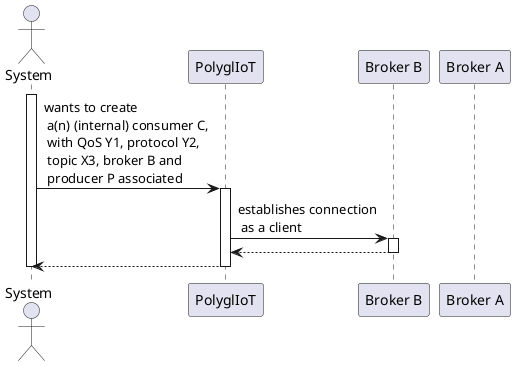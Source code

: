 @startuml

actor System as usr
participant PolyglIoT as mpt
participant "Broker B" as bb
participant "Broker A" as ba

activate usr
usr -> mpt : wants to create \n a(n) (internal) consumer C,\n with QoS Y1, protocol Y2,\n topic X3, broker B and\n producer P associated
activate mpt
mpt -> bb : establishes connection\n as a client
activate bb
bb --> mpt
deactivate bb
mpt --> usr
deactivate mpt
deactivate usr

@enduml